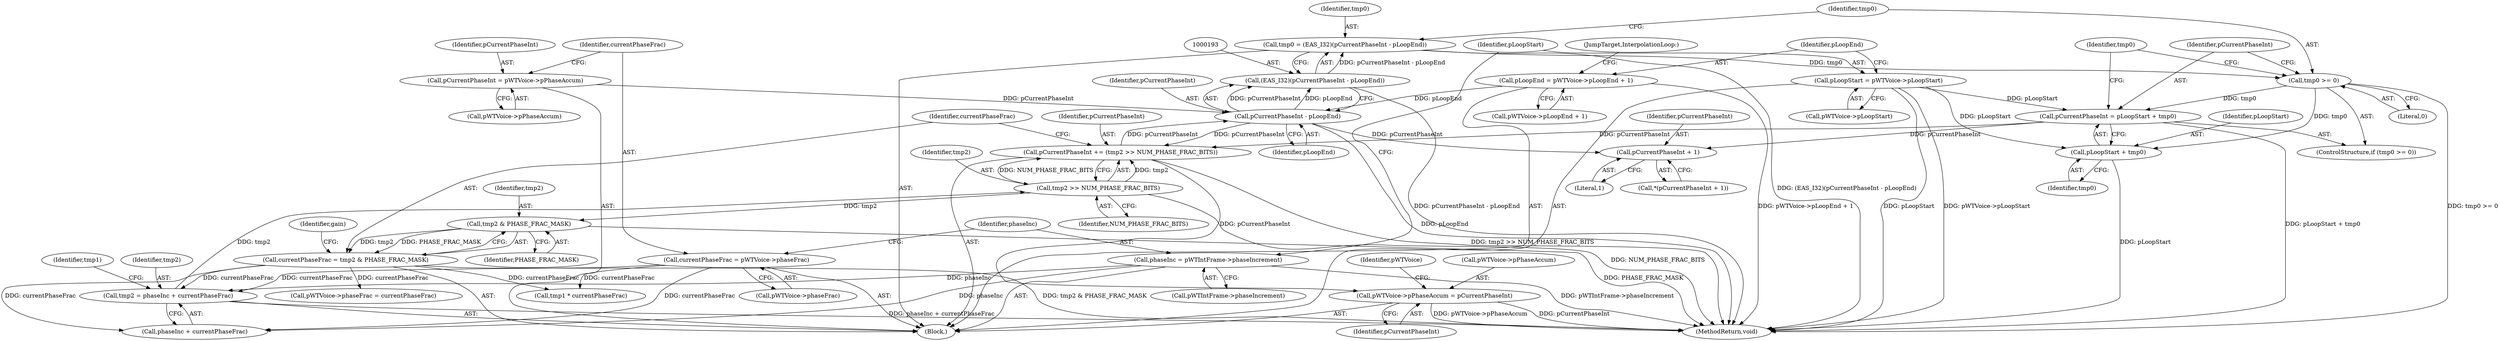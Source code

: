 digraph "0_Android_3ac044334c3ff6a61cb4238ff3ddaf17c7efcf49_0@integer" {
"1000190" [label="(Call,tmp0 = (EAS_I32)(pCurrentPhaseInt - pLoopEnd))"];
"1000192" [label="(Call,(EAS_I32)(pCurrentPhaseInt - pLoopEnd))"];
"1000194" [label="(Call,pCurrentPhaseInt - pLoopEnd)"];
"1000238" [label="(Call,pCurrentPhaseInt += (tmp2 >> NUM_PHASE_FRAC_BITS))"];
"1000240" [label="(Call,tmp2 >> NUM_PHASE_FRAC_BITS)"];
"1000216" [label="(Call,tmp2 = phaseInc + currentPhaseFrac)"];
"1000172" [label="(Call,phaseInc = pWTIntFrame->phaseIncrement)"];
"1000167" [label="(Call,currentPhaseFrac = pWTVoice->phaseFrac)"];
"1000243" [label="(Call,currentPhaseFrac = tmp2 & PHASE_FRAC_MASK)"];
"1000245" [label="(Call,tmp2 & PHASE_FRAC_MASK)"];
"1000201" [label="(Call,pCurrentPhaseInt = pLoopStart + tmp0)"];
"1000177" [label="(Call,pLoopStart = pWTVoice->pLoopStart)"];
"1000198" [label="(Call,tmp0 >= 0)"];
"1000190" [label="(Call,tmp0 = (EAS_I32)(pCurrentPhaseInt - pLoopEnd))"];
"1000162" [label="(Call,pCurrentPhaseInt = pWTVoice->pPhaseAccum)"];
"1000182" [label="(Call,pLoopEnd = pWTVoice->pLoopEnd + 1)"];
"1000213" [label="(Call,pCurrentPhaseInt + 1)"];
"1000287" [label="(Call,pWTVoice->pPhaseAccum = pCurrentPhaseInt)"];
"1000203" [label="(Call,pLoopStart + tmp0)"];
"1000173" [label="(Identifier,phaseInc)"];
"1000294" [label="(Identifier,pWTVoice)"];
"1000190" [label="(Call,tmp0 = (EAS_I32)(pCurrentPhaseInt - pLoopEnd))"];
"1000288" [label="(Call,pWTVoice->pPhaseAccum)"];
"1000204" [label="(Identifier,pLoopStart)"];
"1000177" [label="(Call,pLoopStart = pWTVoice->pLoopStart)"];
"1000194" [label="(Call,pCurrentPhaseInt - pLoopEnd)"];
"1000241" [label="(Identifier,tmp2)"];
"1000192" [label="(Call,(EAS_I32)(pCurrentPhaseInt - pLoopEnd))"];
"1000239" [label="(Identifier,pCurrentPhaseInt)"];
"1000291" [label="(Identifier,pCurrentPhaseInt)"];
"1000168" [label="(Identifier,currentPhaseFrac)"];
"1000218" [label="(Call,phaseInc + currentPhaseFrac)"];
"1000200" [label="(Literal,0)"];
"1000184" [label="(Call,pWTVoice->pLoopEnd + 1)"];
"1000195" [label="(Identifier,pCurrentPhaseInt)"];
"1000203" [label="(Call,pLoopStart + tmp0)"];
"1000247" [label="(Identifier,PHASE_FRAC_MASK)"];
"1000212" [label="(Call,*(pCurrentPhaseInt + 1))"];
"1000182" [label="(Call,pLoopEnd = pWTVoice->pLoopEnd + 1)"];
"1000174" [label="(Call,pWTIntFrame->phaseIncrement)"];
"1000164" [label="(Call,pWTVoice->pPhaseAccum)"];
"1000191" [label="(Identifier,tmp0)"];
"1000198" [label="(Call,tmp0 >= 0)"];
"1000292" [label="(Call,pWTVoice->phaseFrac = currentPhaseFrac)"];
"1000105" [label="(Block,)"];
"1000162" [label="(Call,pCurrentPhaseInt = pWTVoice->pPhaseAccum)"];
"1000240" [label="(Call,tmp2 >> NUM_PHASE_FRAC_BITS)"];
"1000217" [label="(Identifier,tmp2)"];
"1000214" [label="(Identifier,pCurrentPhaseInt)"];
"1000183" [label="(Identifier,pLoopEnd)"];
"1000197" [label="(ControlStructure,if (tmp0 >= 0))"];
"1000178" [label="(Identifier,pLoopStart)"];
"1000205" [label="(Identifier,tmp0)"];
"1000207" [label="(Identifier,tmp0)"];
"1000201" [label="(Call,pCurrentPhaseInt = pLoopStart + tmp0)"];
"1000244" [label="(Identifier,currentPhaseFrac)"];
"1000249" [label="(Identifier,gain)"];
"1000189" [label="(JumpTarget,InterpolationLoop:)"];
"1000213" [label="(Call,pCurrentPhaseInt + 1)"];
"1000306" [label="(MethodReturn,void)"];
"1000245" [label="(Call,tmp2 & PHASE_FRAC_MASK)"];
"1000242" [label="(Identifier,NUM_PHASE_FRAC_BITS)"];
"1000215" [label="(Literal,1)"];
"1000196" [label="(Identifier,pLoopEnd)"];
"1000228" [label="(Call,tmp1 * currentPhaseFrac)"];
"1000163" [label="(Identifier,pCurrentPhaseInt)"];
"1000238" [label="(Call,pCurrentPhaseInt += (tmp2 >> NUM_PHASE_FRAC_BITS))"];
"1000287" [label="(Call,pWTVoice->pPhaseAccum = pCurrentPhaseInt)"];
"1000243" [label="(Call,currentPhaseFrac = tmp2 & PHASE_FRAC_MASK)"];
"1000216" [label="(Call,tmp2 = phaseInc + currentPhaseFrac)"];
"1000172" [label="(Call,phaseInc = pWTIntFrame->phaseIncrement)"];
"1000246" [label="(Identifier,tmp2)"];
"1000179" [label="(Call,pWTVoice->pLoopStart)"];
"1000222" [label="(Identifier,tmp1)"];
"1000167" [label="(Call,currentPhaseFrac = pWTVoice->phaseFrac)"];
"1000202" [label="(Identifier,pCurrentPhaseInt)"];
"1000199" [label="(Identifier,tmp0)"];
"1000169" [label="(Call,pWTVoice->phaseFrac)"];
"1000190" -> "1000105"  [label="AST: "];
"1000190" -> "1000192"  [label="CFG: "];
"1000191" -> "1000190"  [label="AST: "];
"1000192" -> "1000190"  [label="AST: "];
"1000199" -> "1000190"  [label="CFG: "];
"1000190" -> "1000306"  [label="DDG: (EAS_I32)(pCurrentPhaseInt - pLoopEnd)"];
"1000192" -> "1000190"  [label="DDG: pCurrentPhaseInt - pLoopEnd"];
"1000190" -> "1000198"  [label="DDG: tmp0"];
"1000192" -> "1000194"  [label="CFG: "];
"1000193" -> "1000192"  [label="AST: "];
"1000194" -> "1000192"  [label="AST: "];
"1000192" -> "1000306"  [label="DDG: pCurrentPhaseInt - pLoopEnd"];
"1000194" -> "1000192"  [label="DDG: pCurrentPhaseInt"];
"1000194" -> "1000192"  [label="DDG: pLoopEnd"];
"1000194" -> "1000196"  [label="CFG: "];
"1000195" -> "1000194"  [label="AST: "];
"1000196" -> "1000194"  [label="AST: "];
"1000194" -> "1000306"  [label="DDG: pLoopEnd"];
"1000238" -> "1000194"  [label="DDG: pCurrentPhaseInt"];
"1000162" -> "1000194"  [label="DDG: pCurrentPhaseInt"];
"1000182" -> "1000194"  [label="DDG: pLoopEnd"];
"1000194" -> "1000213"  [label="DDG: pCurrentPhaseInt"];
"1000194" -> "1000238"  [label="DDG: pCurrentPhaseInt"];
"1000238" -> "1000105"  [label="AST: "];
"1000238" -> "1000240"  [label="CFG: "];
"1000239" -> "1000238"  [label="AST: "];
"1000240" -> "1000238"  [label="AST: "];
"1000244" -> "1000238"  [label="CFG: "];
"1000238" -> "1000306"  [label="DDG: tmp2 >> NUM_PHASE_FRAC_BITS"];
"1000240" -> "1000238"  [label="DDG: tmp2"];
"1000240" -> "1000238"  [label="DDG: NUM_PHASE_FRAC_BITS"];
"1000201" -> "1000238"  [label="DDG: pCurrentPhaseInt"];
"1000238" -> "1000287"  [label="DDG: pCurrentPhaseInt"];
"1000240" -> "1000242"  [label="CFG: "];
"1000241" -> "1000240"  [label="AST: "];
"1000242" -> "1000240"  [label="AST: "];
"1000240" -> "1000306"  [label="DDG: NUM_PHASE_FRAC_BITS"];
"1000216" -> "1000240"  [label="DDG: tmp2"];
"1000240" -> "1000245"  [label="DDG: tmp2"];
"1000216" -> "1000105"  [label="AST: "];
"1000216" -> "1000218"  [label="CFG: "];
"1000217" -> "1000216"  [label="AST: "];
"1000218" -> "1000216"  [label="AST: "];
"1000222" -> "1000216"  [label="CFG: "];
"1000216" -> "1000306"  [label="DDG: phaseInc + currentPhaseFrac"];
"1000172" -> "1000216"  [label="DDG: phaseInc"];
"1000167" -> "1000216"  [label="DDG: currentPhaseFrac"];
"1000243" -> "1000216"  [label="DDG: currentPhaseFrac"];
"1000172" -> "1000105"  [label="AST: "];
"1000172" -> "1000174"  [label="CFG: "];
"1000173" -> "1000172"  [label="AST: "];
"1000174" -> "1000172"  [label="AST: "];
"1000178" -> "1000172"  [label="CFG: "];
"1000172" -> "1000306"  [label="DDG: pWTIntFrame->phaseIncrement"];
"1000172" -> "1000218"  [label="DDG: phaseInc"];
"1000167" -> "1000105"  [label="AST: "];
"1000167" -> "1000169"  [label="CFG: "];
"1000168" -> "1000167"  [label="AST: "];
"1000169" -> "1000167"  [label="AST: "];
"1000173" -> "1000167"  [label="CFG: "];
"1000167" -> "1000218"  [label="DDG: currentPhaseFrac"];
"1000167" -> "1000228"  [label="DDG: currentPhaseFrac"];
"1000243" -> "1000105"  [label="AST: "];
"1000243" -> "1000245"  [label="CFG: "];
"1000244" -> "1000243"  [label="AST: "];
"1000245" -> "1000243"  [label="AST: "];
"1000249" -> "1000243"  [label="CFG: "];
"1000243" -> "1000306"  [label="DDG: tmp2 & PHASE_FRAC_MASK"];
"1000243" -> "1000218"  [label="DDG: currentPhaseFrac"];
"1000243" -> "1000228"  [label="DDG: currentPhaseFrac"];
"1000245" -> "1000243"  [label="DDG: tmp2"];
"1000245" -> "1000243"  [label="DDG: PHASE_FRAC_MASK"];
"1000243" -> "1000292"  [label="DDG: currentPhaseFrac"];
"1000245" -> "1000247"  [label="CFG: "];
"1000246" -> "1000245"  [label="AST: "];
"1000247" -> "1000245"  [label="AST: "];
"1000245" -> "1000306"  [label="DDG: PHASE_FRAC_MASK"];
"1000201" -> "1000197"  [label="AST: "];
"1000201" -> "1000203"  [label="CFG: "];
"1000202" -> "1000201"  [label="AST: "];
"1000203" -> "1000201"  [label="AST: "];
"1000207" -> "1000201"  [label="CFG: "];
"1000201" -> "1000306"  [label="DDG: pLoopStart + tmp0"];
"1000177" -> "1000201"  [label="DDG: pLoopStart"];
"1000198" -> "1000201"  [label="DDG: tmp0"];
"1000201" -> "1000213"  [label="DDG: pCurrentPhaseInt"];
"1000177" -> "1000105"  [label="AST: "];
"1000177" -> "1000179"  [label="CFG: "];
"1000178" -> "1000177"  [label="AST: "];
"1000179" -> "1000177"  [label="AST: "];
"1000183" -> "1000177"  [label="CFG: "];
"1000177" -> "1000306"  [label="DDG: pLoopStart"];
"1000177" -> "1000306"  [label="DDG: pWTVoice->pLoopStart"];
"1000177" -> "1000203"  [label="DDG: pLoopStart"];
"1000198" -> "1000197"  [label="AST: "];
"1000198" -> "1000200"  [label="CFG: "];
"1000199" -> "1000198"  [label="AST: "];
"1000200" -> "1000198"  [label="AST: "];
"1000202" -> "1000198"  [label="CFG: "];
"1000207" -> "1000198"  [label="CFG: "];
"1000198" -> "1000306"  [label="DDG: tmp0 >= 0"];
"1000198" -> "1000203"  [label="DDG: tmp0"];
"1000162" -> "1000105"  [label="AST: "];
"1000162" -> "1000164"  [label="CFG: "];
"1000163" -> "1000162"  [label="AST: "];
"1000164" -> "1000162"  [label="AST: "];
"1000168" -> "1000162"  [label="CFG: "];
"1000182" -> "1000105"  [label="AST: "];
"1000182" -> "1000184"  [label="CFG: "];
"1000183" -> "1000182"  [label="AST: "];
"1000184" -> "1000182"  [label="AST: "];
"1000189" -> "1000182"  [label="CFG: "];
"1000182" -> "1000306"  [label="DDG: pWTVoice->pLoopEnd + 1"];
"1000213" -> "1000212"  [label="AST: "];
"1000213" -> "1000215"  [label="CFG: "];
"1000214" -> "1000213"  [label="AST: "];
"1000215" -> "1000213"  [label="AST: "];
"1000212" -> "1000213"  [label="CFG: "];
"1000287" -> "1000105"  [label="AST: "];
"1000287" -> "1000291"  [label="CFG: "];
"1000288" -> "1000287"  [label="AST: "];
"1000291" -> "1000287"  [label="AST: "];
"1000294" -> "1000287"  [label="CFG: "];
"1000287" -> "1000306"  [label="DDG: pCurrentPhaseInt"];
"1000287" -> "1000306"  [label="DDG: pWTVoice->pPhaseAccum"];
"1000203" -> "1000205"  [label="CFG: "];
"1000204" -> "1000203"  [label="AST: "];
"1000205" -> "1000203"  [label="AST: "];
"1000203" -> "1000306"  [label="DDG: pLoopStart"];
}
